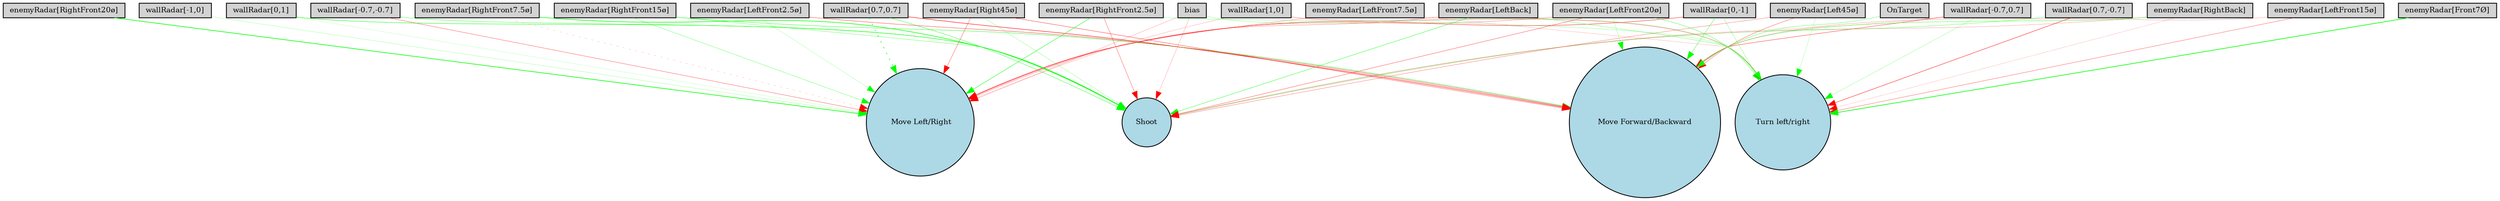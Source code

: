 digraph {
	node [fontsize=9 height=0.2 shape=circle width=0.2]
	"wallRadar[1,0]" [fillcolor=lightgray shape=box style=filled]
	"wallRadar[0,1]" [fillcolor=lightgray shape=box style=filled]
	"wallRadar[-1,0]" [fillcolor=lightgray shape=box style=filled]
	"wallRadar[0,-1]" [fillcolor=lightgray shape=box style=filled]
	"wallRadar[0.7,0.7]" [fillcolor=lightgray shape=box style=filled]
	"wallRadar[-0.7,0.7]" [fillcolor=lightgray shape=box style=filled]
	"wallRadar[-0.7,-0.7]" [fillcolor=lightgray shape=box style=filled]
	"wallRadar[0.7,-0.7]" [fillcolor=lightgray shape=box style=filled]
	"enemyRadar[RightBack]" [fillcolor=lightgray shape=box style=filled]
	"enemyRadar[LeftBack]" [fillcolor=lightgray shape=box style=filled]
	"enemyRadar[Right45ø]" [fillcolor=lightgray shape=box style=filled]
	"enemyRadar[Left45ø]" [fillcolor=lightgray shape=box style=filled]
	"enemyRadar[RightFront20ø]" [fillcolor=lightgray shape=box style=filled]
	"enemyRadar[LeftFront20ø]" [fillcolor=lightgray shape=box style=filled]
	"enemyRadar[RightFront15ø]" [fillcolor=lightgray shape=box style=filled]
	"enemyRadar[LeftFront15ø]" [fillcolor=lightgray shape=box style=filled]
	"enemyRadar[RightFront7.5ø]" [fillcolor=lightgray shape=box style=filled]
	"enemyRadar[LeftFront7.5ø]" [fillcolor=lightgray shape=box style=filled]
	"enemyRadar[RightFront2.5ø]" [fillcolor=lightgray shape=box style=filled]
	"enemyRadar[LeftFront2.5ø]" [fillcolor=lightgray shape=box style=filled]
	"enemyRadar[Front7Ø]" [fillcolor=lightgray shape=box style=filled]
	OnTarget [fillcolor=lightgray shape=box style=filled]
	bias [fillcolor=lightgray shape=box style=filled]
	Shoot [fillcolor=lightblue style=filled]
	"Move Forward/Backward" [fillcolor=lightblue style=filled]
	" Move Left/Right" [fillcolor=lightblue style=filled]
	"Turn left/right" [fillcolor=lightblue style=filled]
	"enemyRadar[LeftBack]" -> Shoot [color=green penwidth=0.37396479563250096 style=solid]
	"enemyRadar[Left45ø]" -> "Move Forward/Backward" [color=red penwidth=0.2841478347318612 style=solid]
	"enemyRadar[Left45ø]" -> Shoot [color=red penwidth=0.24391118873636827 style=solid]
	"enemyRadar[Right45ø]" -> Shoot [color=green penwidth=0.19064286494951882 style=solid]
	"enemyRadar[Front7Ø]" -> "Turn left/right" [color=green penwidth=0.7613199756371065 style=solid]
	"enemyRadar[LeftFront20ø]" -> "Turn left/right" [color=green penwidth=0.31420882627799773 style=solid]
	"wallRadar[-1,0]" -> " Move Left/Right" [color=green penwidth=0.1637278202528309 style=solid]
	"wallRadar[0.7,0.7]" -> Shoot [color=green penwidth=0.3605077564805418 style=solid]
	"enemyRadar[LeftFront15ø]" -> "Move Forward/Backward" [color=red penwidth=0.1808500134040621 style=solid]
	"wallRadar[1,0]" -> "Turn left/right" [color=red penwidth=0.27714300918779733 style=solid]
	"enemyRadar[RightBack]" -> "Move Forward/Backward" [color=green penwidth=0.3250442263105575 style=solid]
	"enemyRadar[Left45ø]" -> "Turn left/right" [color=green penwidth=0.1623773492250028 style=solid]
	"enemyRadar[RightFront7.5ø]" -> Shoot [color=green penwidth=0.6628544970360607 style=solid]
	"wallRadar[0,-1]" -> "Move Forward/Backward" [color=green penwidth=0.3417621280508464 style=solid]
	"enemyRadar[RightFront20ø]" -> " Move Left/Right" [color=green penwidth=0.7450726084407392 style=solid]
	bias -> "Turn left/right" [color=green penwidth=0.19044823134898947 style=solid]
	"wallRadar[1,0]" -> " Move Left/Right" [color=red penwidth=0.15251948564332973 style=solid]
	"enemyRadar[Right45ø]" -> " Move Left/Right" [color=red penwidth=0.3000355014618896 style=solid]
	bias -> " Move Left/Right" [color=red penwidth=0.15885840350844793 style=solid]
	"wallRadar[-0.7,-0.7]" -> Shoot [color=green penwidth=0.3405748736369621 style=solid]
	"enemyRadar[LeftFront7.5ø]" -> " Move Left/Right" [color=red penwidth=0.20845244656694142 style=solid]
	"wallRadar[0.7,0.7]" -> " Move Left/Right" [color=green penwidth=0.6634071610172224 style=dotted]
	"wallRadar[-0.7,0.7]" -> "Turn left/right" [color=green penwidth=0.18166410616163445 style=solid]
	"enemyRadar[RightFront7.5ø]" -> " Move Left/Right" [color=red penwidth=0.1467228656427883 style=dotted]
	"enemyRadar[RightFront2.5ø]" -> " Move Left/Right" [color=green penwidth=0.45239552771135394 style=solid]
	"enemyRadar[RightFront15ø]" -> " Move Left/Right" [color=green penwidth=0.25521857758502364 style=solid]
	"enemyRadar[LeftFront2.5ø]" -> " Move Left/Right" [color=green penwidth=0.14282259972242575 style=solid]
	"enemyRadar[LeftFront20ø]" -> Shoot [color=red penwidth=0.31175867785287625 style=solid]
	"wallRadar[0.7,-0.7]" -> Shoot [color=green penwidth=0.2846495923792215 style=solid]
	"wallRadar[0,-1]" -> " Move Left/Right" [color=red penwidth=0.40808044542608246 style=solid]
	"wallRadar[-0.7,-0.7]" -> " Move Left/Right" [color=red penwidth=0.29109164958944644 style=solid]
	"enemyRadar[LeftBack]" -> "Turn left/right" [color=green penwidth=0.25751541954571966 style=solid]
	"enemyRadar[LeftFront15ø]" -> "Turn left/right" [color=red penwidth=0.277919166394594 style=solid]
	"enemyRadar[LeftFront2.5ø]" -> "Move Forward/Backward" [color=red penwidth=0.3442245279949926 style=solid]
	"wallRadar[-0.7,0.7]" -> Shoot [color=red penwidth=0.12873027004627793 style=solid]
	"enemyRadar[RightFront15ø]" -> "Move Forward/Backward" [color=green penwidth=0.3834198406351931 style=solid]
	"wallRadar[0,-1]" -> "Turn left/right" [color=green penwidth=0.22667413169847528 style=solid]
	"wallRadar[-0.7,0.7]" -> "Move Forward/Backward" [color=red penwidth=0.3698600024369796 style=solid]
	"wallRadar[0,1]" -> " Move Left/Right" [color=green penwidth=0.10587687695610472 style=solid]
	bias -> Shoot [color=red penwidth=0.16147912084710966 style=solid]
	"wallRadar[0,1]" -> Shoot [color=green penwidth=0.46278154405018623 style=solid]
	"enemyRadar[RightFront2.5ø]" -> Shoot [color=red penwidth=0.29573321502192385 style=solid]
	"wallRadar[0.7,-0.7]" -> "Turn left/right" [color=red penwidth=0.43242240828909984 style=solid]
	"wallRadar[0.7,0.7]" -> "Move Forward/Backward" [color=red penwidth=0.531762971565729 style=solid]
	"enemyRadar[LeftFront7.5ø]" -> "Turn left/right" [color=red penwidth=0.13354819125803516 style=solid]
	"enemyRadar[LeftFront20ø]" -> "Move Forward/Backward" [color=green penwidth=0.17350088757439808 style=solid]
	"enemyRadar[RightBack]" -> "Turn left/right" [color=red penwidth=0.11788312613665113 style=solid]
	"enemyRadar[LeftFront20ø]" -> " Move Left/Right" [color=red penwidth=0.23773708518089018 style=solid]
	OnTarget -> "Move Forward/Backward" [color=green penwidth=0.2796162418009084 style=solid]
	"enemyRadar[RightFront2.5ø]" -> "Turn left/right" [color=green penwidth=0.20191737190906234 style=solid]
	"enemyRadar[RightFront15ø]" -> Shoot [color=green penwidth=0.27772491342091055 style=solid]
	"enemyRadar[RightBack]" -> Shoot [color=red penwidth=0.17465048825710117 style=solid]
	"enemyRadar[LeftBack]" -> " Move Left/Right" [color=red penwidth=0.2451216313441366 style=solid]
	"enemyRadar[Right45ø]" -> "Move Forward/Backward" [color=red penwidth=0.36192643336080865 style=solid]
}
